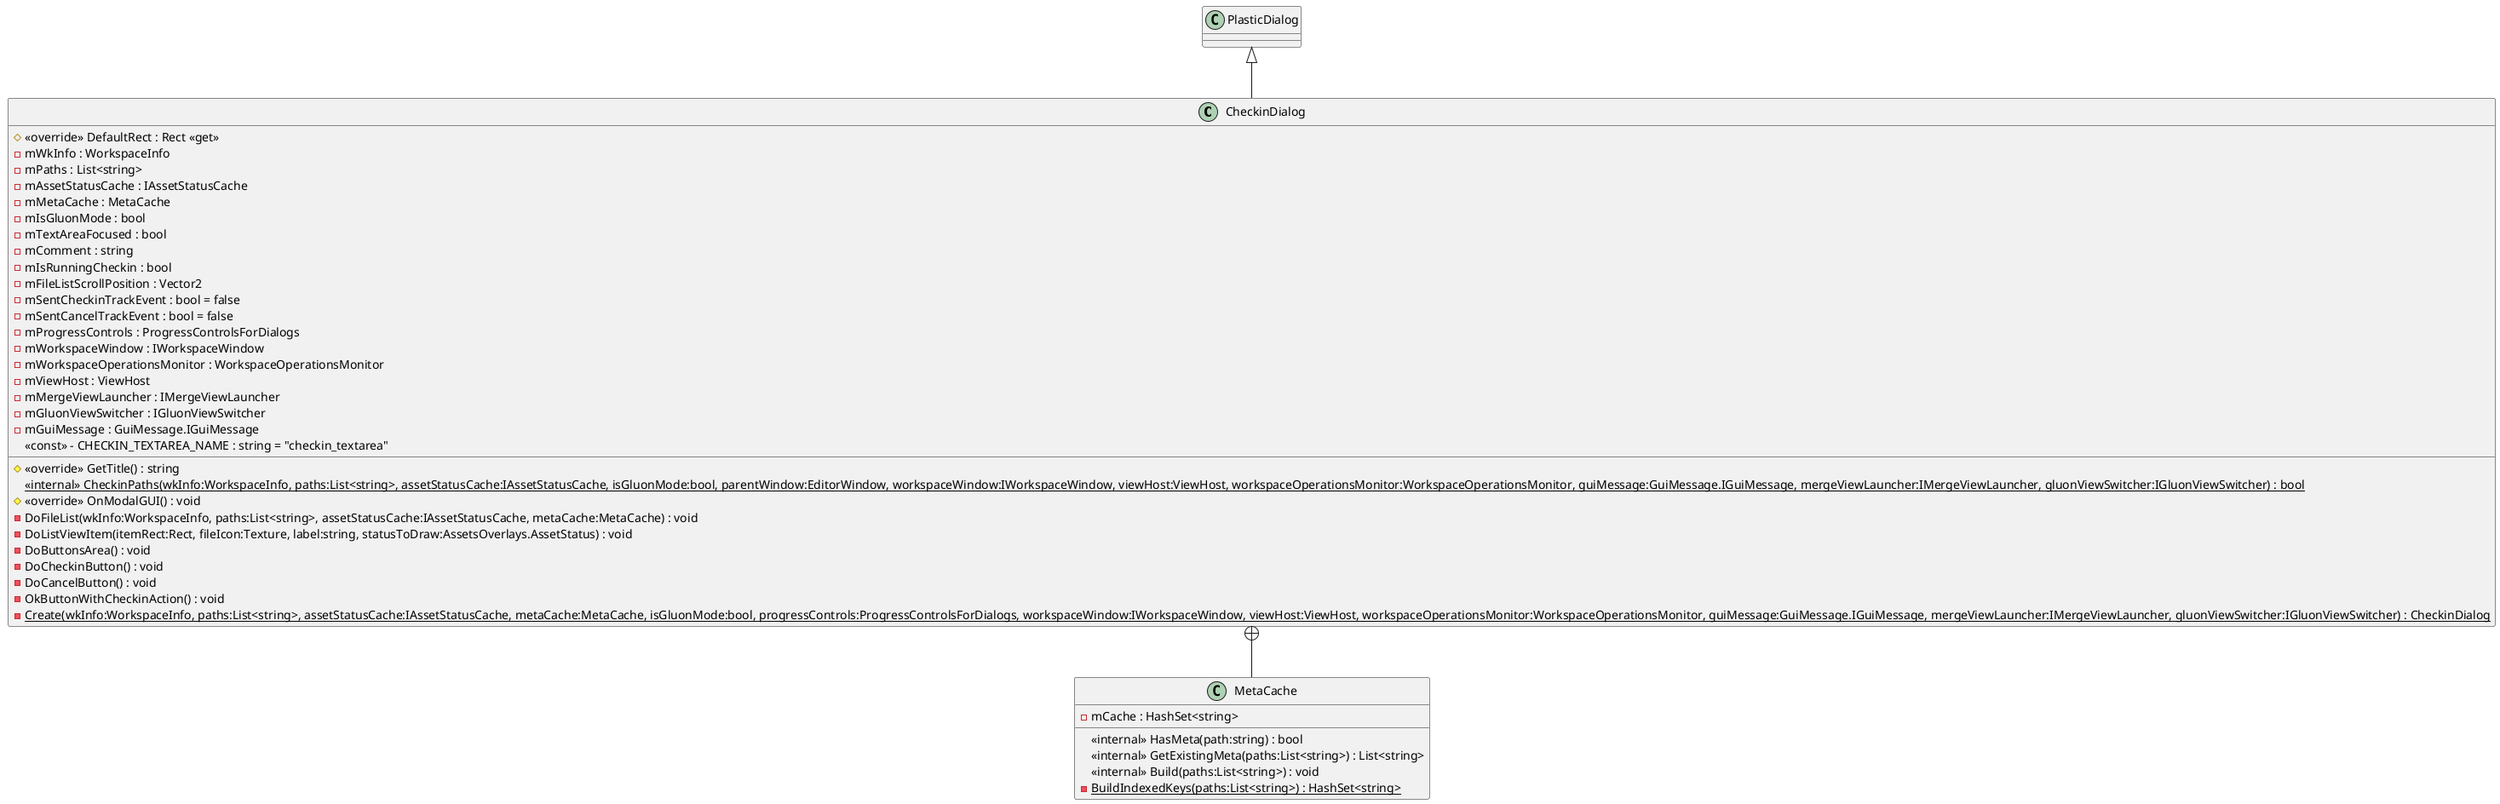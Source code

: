 @startuml
class CheckinDialog {
    # <<override>> DefaultRect : Rect <<get>>
    # <<override>> GetTitle() : string
    <<internal>> {static} CheckinPaths(wkInfo:WorkspaceInfo, paths:List<string>, assetStatusCache:IAssetStatusCache, isGluonMode:bool, parentWindow:EditorWindow, workspaceWindow:IWorkspaceWindow, viewHost:ViewHost, workspaceOperationsMonitor:WorkspaceOperationsMonitor, guiMessage:GuiMessage.IGuiMessage, mergeViewLauncher:IMergeViewLauncher, gluonViewSwitcher:IGluonViewSwitcher) : bool
    # <<override>> OnModalGUI() : void
    - DoFileList(wkInfo:WorkspaceInfo, paths:List<string>, assetStatusCache:IAssetStatusCache, metaCache:MetaCache) : void
    - DoListViewItem(itemRect:Rect, fileIcon:Texture, label:string, statusToDraw:AssetsOverlays.AssetStatus) : void
    - DoButtonsArea() : void
    - DoCheckinButton() : void
    - DoCancelButton() : void
    - OkButtonWithCheckinAction() : void
    {static} - Create(wkInfo:WorkspaceInfo, paths:List<string>, assetStatusCache:IAssetStatusCache, metaCache:MetaCache, isGluonMode:bool, progressControls:ProgressControlsForDialogs, workspaceWindow:IWorkspaceWindow, viewHost:ViewHost, workspaceOperationsMonitor:WorkspaceOperationsMonitor, guiMessage:GuiMessage.IGuiMessage, mergeViewLauncher:IMergeViewLauncher, gluonViewSwitcher:IGluonViewSwitcher) : CheckinDialog
    - mWkInfo : WorkspaceInfo
    - mPaths : List<string>
    - mAssetStatusCache : IAssetStatusCache
    - mMetaCache : MetaCache
    - mIsGluonMode : bool
    - mTextAreaFocused : bool
    - mComment : string
    - mIsRunningCheckin : bool
    - mFileListScrollPosition : Vector2
    - mSentCheckinTrackEvent : bool = false
    - mSentCancelTrackEvent : bool = false
    - mProgressControls : ProgressControlsForDialogs
    - mWorkspaceWindow : IWorkspaceWindow
    - mWorkspaceOperationsMonitor : WorkspaceOperationsMonitor
    - mViewHost : ViewHost
    - mMergeViewLauncher : IMergeViewLauncher
    - mGluonViewSwitcher : IGluonViewSwitcher
    - mGuiMessage : GuiMessage.IGuiMessage
    <<const>> - CHECKIN_TEXTAREA_NAME : string = "checkin_textarea"
}
class MetaCache {
    <<internal>> HasMeta(path:string) : bool
    <<internal>> GetExistingMeta(paths:List<string>) : List<string>
    <<internal>> Build(paths:List<string>) : void
    {static} - BuildIndexedKeys(paths:List<string>) : HashSet<string>
    - mCache : HashSet<string>
}
PlasticDialog <|-- CheckinDialog
CheckinDialog +-- MetaCache
@enduml
